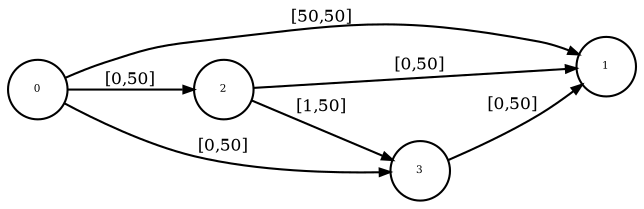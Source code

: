 digraph stnu {
	rankdir=LR;
	node [with=.2, height=.2, fontsize=5, shape=circle, style=filled, fillcolor=white];	2 -> 1 [fontsize=8, arrowsize= .5, label = "[0,50]"];
	2 -> 3 [fontsize=8, arrowsize= .5, label = "[1,50]"];
	3 -> 1 [fontsize=8, arrowsize= .5, label = "[0,50]"];
	0 -> 1 [fontsize=8, arrowsize= .5, label = "[50,50]"];
	0 -> 2 [fontsize=8, arrowsize= .5, label = "[0,50]"];
	0 -> 3 [fontsize=8, arrowsize= .5, label = "[0,50]"];

}

